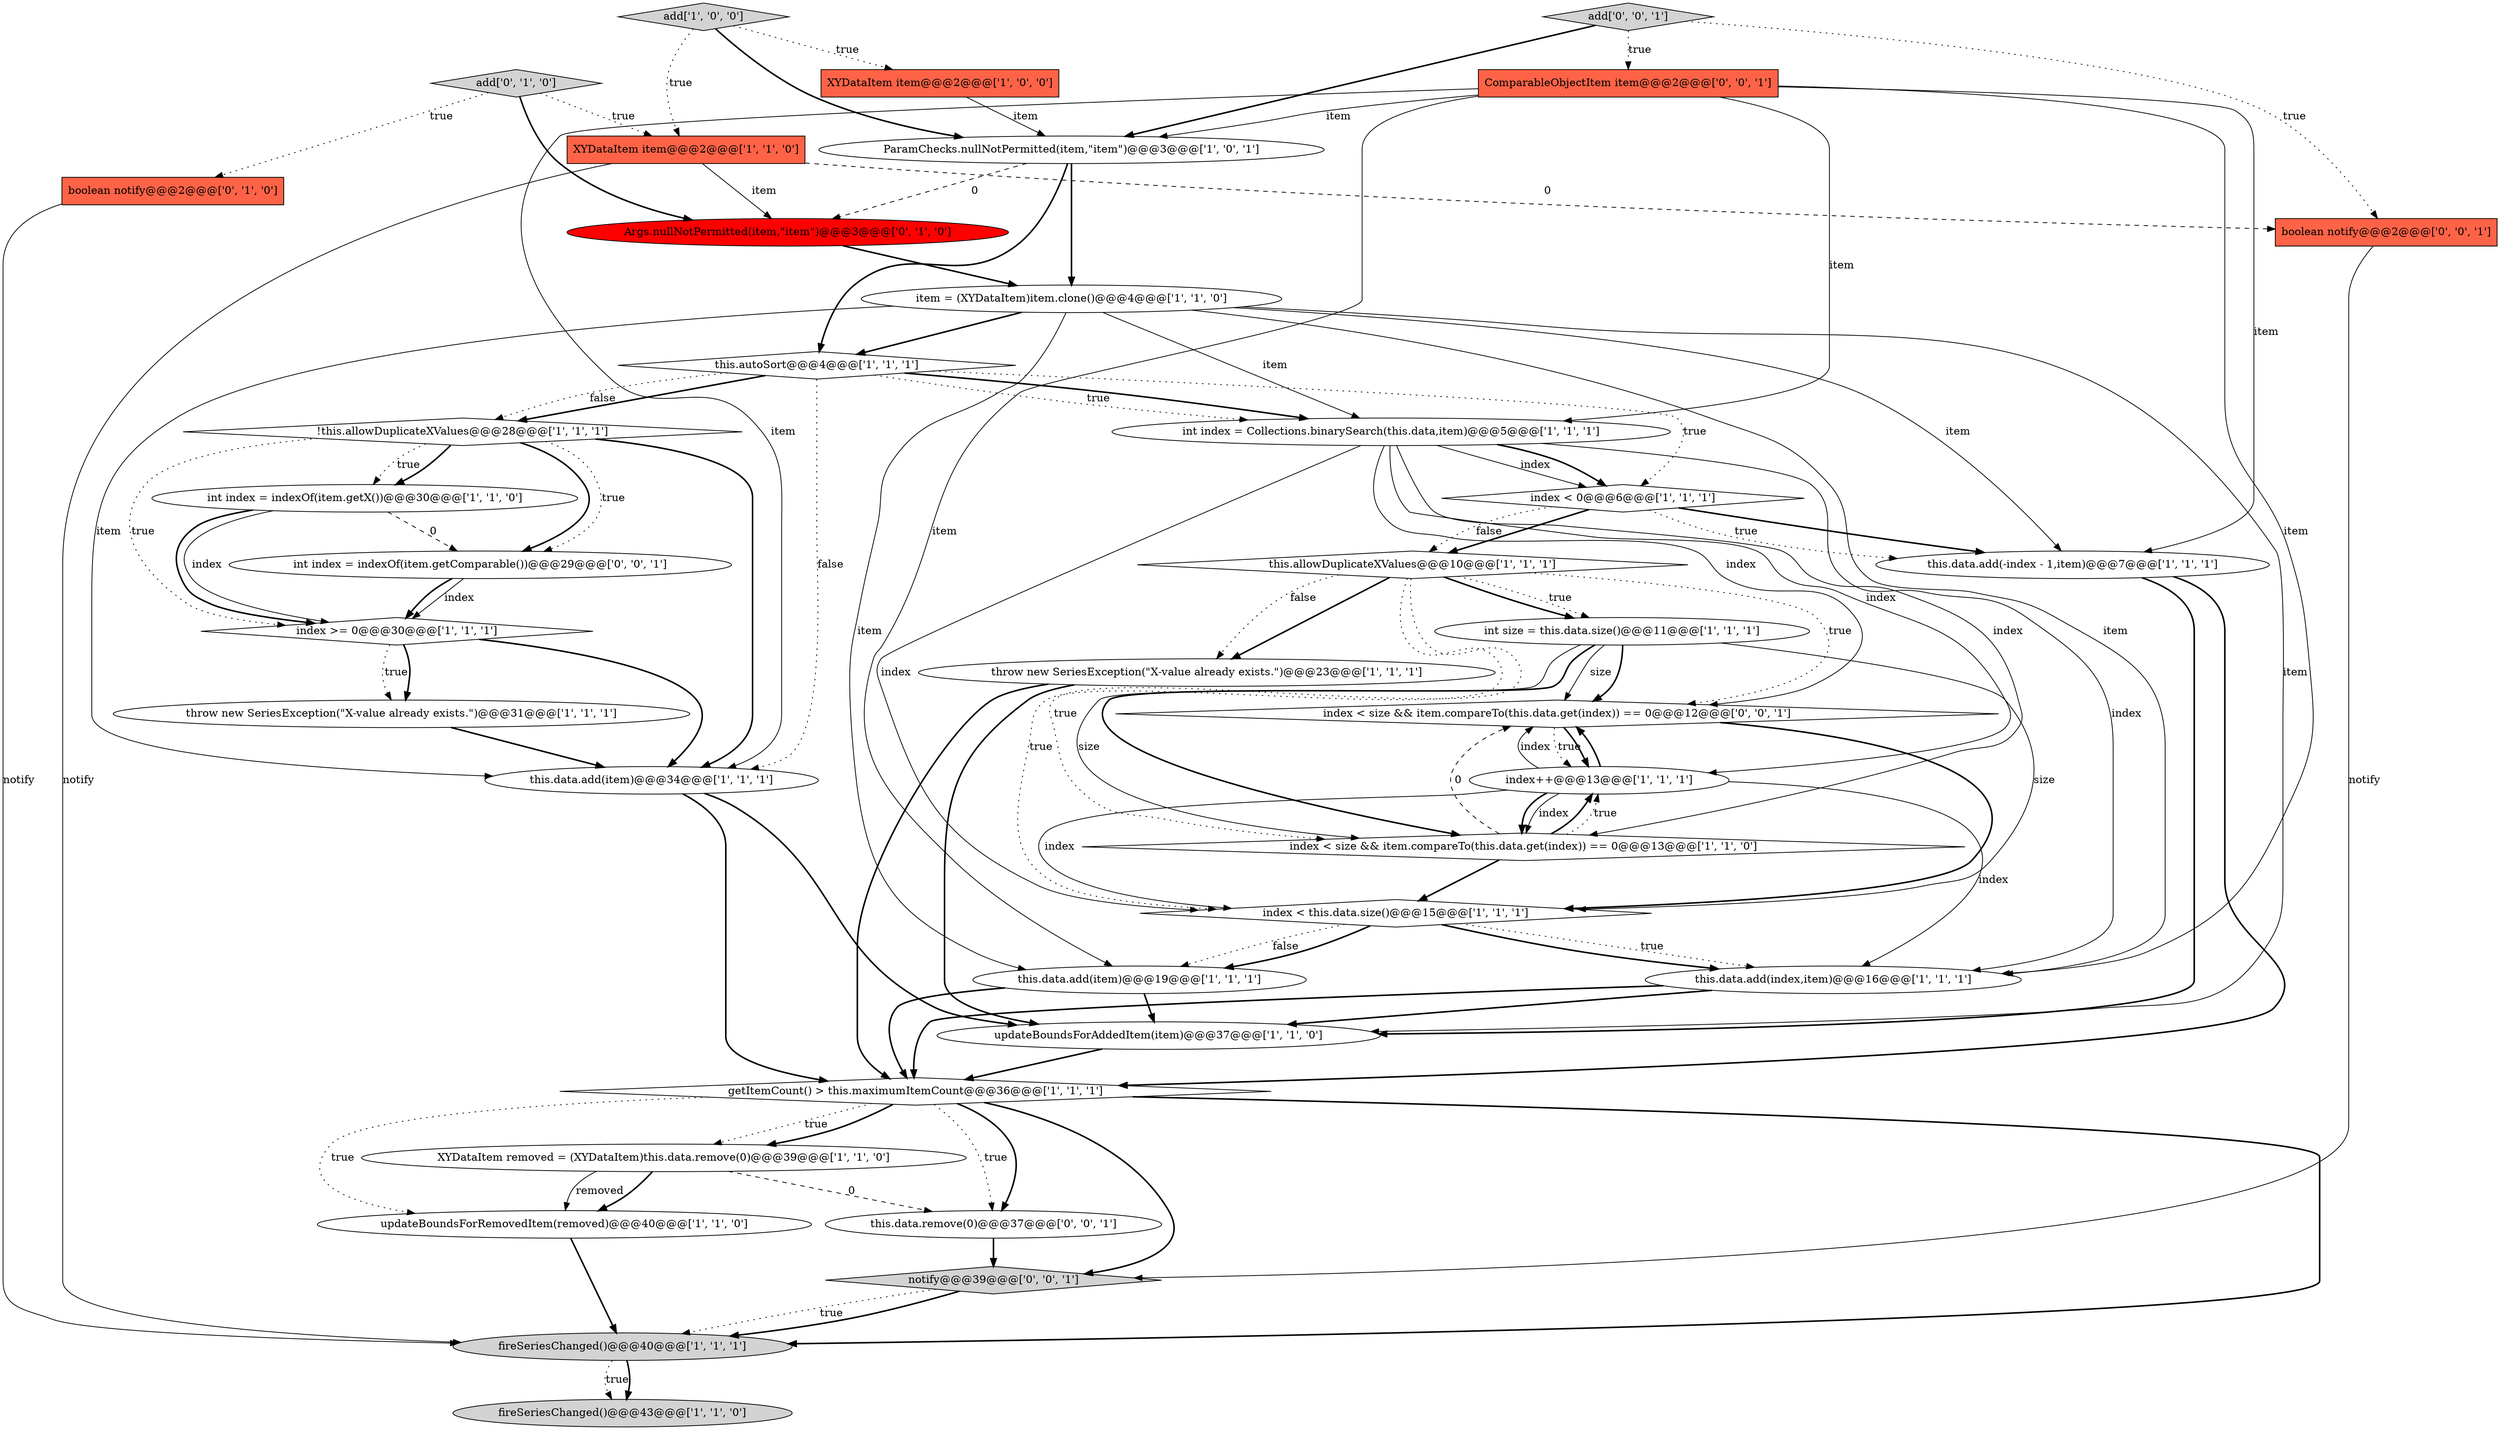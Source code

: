 digraph {
35 [style = filled, label = "this.data.remove(0)@@@37@@@['0', '0', '1']", fillcolor = white, shape = ellipse image = "AAA0AAABBB3BBB"];
30 [style = filled, label = "add['0', '1', '0']", fillcolor = lightgray, shape = diamond image = "AAA0AAABBB2BBB"];
12 [style = filled, label = "getItemCount() > this.maximumItemCount@@@36@@@['1', '1', '1']", fillcolor = white, shape = diamond image = "AAA0AAABBB1BBB"];
20 [style = filled, label = "item = (XYDataItem)item.clone()@@@4@@@['1', '1', '0']", fillcolor = white, shape = ellipse image = "AAA0AAABBB1BBB"];
2 [style = filled, label = "index < this.data.size()@@@15@@@['1', '1', '1']", fillcolor = white, shape = diamond image = "AAA0AAABBB1BBB"];
33 [style = filled, label = "ComparableObjectItem item@@@2@@@['0', '0', '1']", fillcolor = tomato, shape = box image = "AAA0AAABBB3BBB"];
22 [style = filled, label = "add['1', '0', '0']", fillcolor = lightgray, shape = diamond image = "AAA0AAABBB1BBB"];
25 [style = filled, label = "fireSeriesChanged()@@@43@@@['1', '1', '0']", fillcolor = lightgray, shape = ellipse image = "AAA0AAABBB1BBB"];
9 [style = filled, label = "int size = this.data.size()@@@11@@@['1', '1', '1']", fillcolor = white, shape = ellipse image = "AAA0AAABBB1BBB"];
36 [style = filled, label = "boolean notify@@@2@@@['0', '0', '1']", fillcolor = tomato, shape = box image = "AAA0AAABBB3BBB"];
15 [style = filled, label = "index >= 0@@@30@@@['1', '1', '1']", fillcolor = white, shape = diamond image = "AAA0AAABBB1BBB"];
34 [style = filled, label = "add['0', '0', '1']", fillcolor = lightgray, shape = diamond image = "AAA0AAABBB3BBB"];
8 [style = filled, label = "XYDataItem item@@@2@@@['1', '0', '0']", fillcolor = tomato, shape = box image = "AAA0AAABBB1BBB"];
5 [style = filled, label = "this.allowDuplicateXValues@@@10@@@['1', '1', '1']", fillcolor = white, shape = diamond image = "AAA0AAABBB1BBB"];
7 [style = filled, label = "updateBoundsForRemovedItem(removed)@@@40@@@['1', '1', '0']", fillcolor = white, shape = ellipse image = "AAA0AAABBB1BBB"];
21 [style = filled, label = "ParamChecks.nullNotPermitted(item,\"item\")@@@3@@@['1', '0', '1']", fillcolor = white, shape = ellipse image = "AAA0AAABBB1BBB"];
32 [style = filled, label = "index < size && item.compareTo(this.data.get(index)) == 0@@@12@@@['0', '0', '1']", fillcolor = white, shape = diamond image = "AAA0AAABBB3BBB"];
0 [style = filled, label = "int index = Collections.binarySearch(this.data,item)@@@5@@@['1', '1', '1']", fillcolor = white, shape = ellipse image = "AAA0AAABBB1BBB"];
24 [style = filled, label = "fireSeriesChanged()@@@40@@@['1', '1', '1']", fillcolor = lightgray, shape = ellipse image = "AAA0AAABBB1BBB"];
16 [style = filled, label = "!this.allowDuplicateXValues@@@28@@@['1', '1', '1']", fillcolor = white, shape = diamond image = "AAA0AAABBB1BBB"];
27 [style = filled, label = "this.data.add(item)@@@19@@@['1', '1', '1']", fillcolor = white, shape = ellipse image = "AAA0AAABBB1BBB"];
14 [style = filled, label = "XYDataItem item@@@2@@@['1', '1', '0']", fillcolor = tomato, shape = box image = "AAA0AAABBB1BBB"];
18 [style = filled, label = "int index = indexOf(item.getX())@@@30@@@['1', '1', '0']", fillcolor = white, shape = ellipse image = "AAA0AAABBB1BBB"];
37 [style = filled, label = "notify@@@39@@@['0', '0', '1']", fillcolor = lightgray, shape = diamond image = "AAA0AAABBB3BBB"];
4 [style = filled, label = "XYDataItem removed = (XYDataItem)this.data.remove(0)@@@39@@@['1', '1', '0']", fillcolor = white, shape = ellipse image = "AAA0AAABBB1BBB"];
19 [style = filled, label = "this.data.add(index,item)@@@16@@@['1', '1', '1']", fillcolor = white, shape = ellipse image = "AAA0AAABBB1BBB"];
6 [style = filled, label = "index < size && item.compareTo(this.data.get(index)) == 0@@@13@@@['1', '1', '0']", fillcolor = white, shape = diamond image = "AAA0AAABBB1BBB"];
28 [style = filled, label = "boolean notify@@@2@@@['0', '1', '0']", fillcolor = tomato, shape = box image = "AAA0AAABBB2BBB"];
29 [style = filled, label = "Args.nullNotPermitted(item,\"item\")@@@3@@@['0', '1', '0']", fillcolor = red, shape = ellipse image = "AAA1AAABBB2BBB"];
11 [style = filled, label = "updateBoundsForAddedItem(item)@@@37@@@['1', '1', '0']", fillcolor = white, shape = ellipse image = "AAA0AAABBB1BBB"];
1 [style = filled, label = "index < 0@@@6@@@['1', '1', '1']", fillcolor = white, shape = diamond image = "AAA0AAABBB1BBB"];
13 [style = filled, label = "this.autoSort@@@4@@@['1', '1', '1']", fillcolor = white, shape = diamond image = "AAA0AAABBB1BBB"];
23 [style = filled, label = "throw new SeriesException(\"X-value already exists.\")@@@31@@@['1', '1', '1']", fillcolor = white, shape = ellipse image = "AAA0AAABBB1BBB"];
3 [style = filled, label = "this.data.add(item)@@@34@@@['1', '1', '1']", fillcolor = white, shape = ellipse image = "AAA0AAABBB1BBB"];
17 [style = filled, label = "index++@@@13@@@['1', '1', '1']", fillcolor = white, shape = ellipse image = "AAA0AAABBB1BBB"];
10 [style = filled, label = "throw new SeriesException(\"X-value already exists.\")@@@23@@@['1', '1', '1']", fillcolor = white, shape = ellipse image = "AAA0AAABBB1BBB"];
31 [style = filled, label = "int index = indexOf(item.getComparable())@@@29@@@['0', '0', '1']", fillcolor = white, shape = ellipse image = "AAA0AAABBB3BBB"];
26 [style = filled, label = "this.data.add(-index - 1,item)@@@7@@@['1', '1', '1']", fillcolor = white, shape = ellipse image = "AAA0AAABBB1BBB"];
1->5 [style = bold, label=""];
18->15 [style = solid, label="index"];
5->9 [style = bold, label=""];
24->25 [style = dotted, label="true"];
5->32 [style = dotted, label="true"];
0->2 [style = solid, label="index"];
5->10 [style = dotted, label="false"];
0->1 [style = solid, label="index"];
14->24 [style = solid, label="notify"];
19->11 [style = bold, label=""];
30->29 [style = bold, label=""];
26->11 [style = bold, label=""];
12->35 [style = dotted, label="true"];
9->6 [style = bold, label=""];
22->14 [style = dotted, label="true"];
26->12 [style = bold, label=""];
35->37 [style = bold, label=""];
10->12 [style = bold, label=""];
5->9 [style = dotted, label="true"];
1->5 [style = dotted, label="false"];
32->17 [style = dotted, label="true"];
0->17 [style = solid, label="index"];
33->0 [style = solid, label="item"];
21->29 [style = dashed, label="0"];
20->26 [style = solid, label="item"];
21->13 [style = bold, label=""];
10->11 [style = bold, label=""];
9->32 [style = solid, label="size"];
16->3 [style = bold, label=""];
31->15 [style = solid, label="index"];
5->10 [style = bold, label=""];
0->6 [style = solid, label="index"];
33->26 [style = solid, label="item"];
36->37 [style = solid, label="notify"];
8->21 [style = solid, label="item"];
19->12 [style = bold, label=""];
27->12 [style = bold, label=""];
0->32 [style = solid, label="index"];
6->32 [style = dashed, label="0"];
9->32 [style = bold, label=""];
18->15 [style = bold, label=""];
3->11 [style = bold, label=""];
5->6 [style = dotted, label="true"];
23->3 [style = bold, label=""];
11->12 [style = bold, label=""];
12->35 [style = bold, label=""];
13->16 [style = bold, label=""];
12->37 [style = bold, label=""];
6->2 [style = bold, label=""];
2->27 [style = dotted, label="false"];
29->20 [style = bold, label=""];
7->24 [style = bold, label=""];
1->26 [style = dotted, label="true"];
33->19 [style = solid, label="item"];
27->11 [style = bold, label=""];
13->0 [style = dotted, label="true"];
33->21 [style = solid, label="item"];
0->19 [style = solid, label="index"];
2->27 [style = bold, label=""];
13->3 [style = dotted, label="false"];
12->4 [style = dotted, label="true"];
12->7 [style = dotted, label="true"];
30->28 [style = dotted, label="true"];
18->31 [style = dashed, label="0"];
32->17 [style = bold, label=""];
20->0 [style = solid, label="item"];
20->3 [style = solid, label="item"];
4->35 [style = dashed, label="0"];
2->19 [style = dotted, label="true"];
13->0 [style = bold, label=""];
16->18 [style = dotted, label="true"];
6->17 [style = bold, label=""];
16->18 [style = bold, label=""];
20->13 [style = bold, label=""];
37->24 [style = bold, label=""];
4->7 [style = solid, label="removed"];
17->6 [style = solid, label="index"];
17->6 [style = bold, label=""];
34->36 [style = dotted, label="true"];
20->27 [style = solid, label="item"];
9->2 [style = solid, label="size"];
12->24 [style = bold, label=""];
3->12 [style = bold, label=""];
15->3 [style = bold, label=""];
4->7 [style = bold, label=""];
33->27 [style = solid, label="item"];
30->14 [style = dotted, label="true"];
0->1 [style = bold, label=""];
24->25 [style = bold, label=""];
16->31 [style = bold, label=""];
34->33 [style = dotted, label="true"];
15->23 [style = dotted, label="true"];
16->31 [style = dotted, label="true"];
17->2 [style = solid, label="index"];
34->21 [style = bold, label=""];
5->2 [style = dotted, label="true"];
16->15 [style = dotted, label="true"];
15->23 [style = bold, label=""];
2->19 [style = bold, label=""];
37->24 [style = dotted, label="true"];
22->21 [style = bold, label=""];
14->29 [style = solid, label="item"];
17->32 [style = bold, label=""];
1->26 [style = bold, label=""];
14->36 [style = dashed, label="0"];
32->2 [style = bold, label=""];
31->15 [style = bold, label=""];
6->17 [style = dotted, label="true"];
20->11 [style = solid, label="item"];
13->1 [style = dotted, label="true"];
22->8 [style = dotted, label="true"];
17->32 [style = solid, label="index"];
21->20 [style = bold, label=""];
12->4 [style = bold, label=""];
13->16 [style = dotted, label="false"];
28->24 [style = solid, label="notify"];
9->6 [style = solid, label="size"];
20->19 [style = solid, label="item"];
33->3 [style = solid, label="item"];
17->19 [style = solid, label="index"];
}
